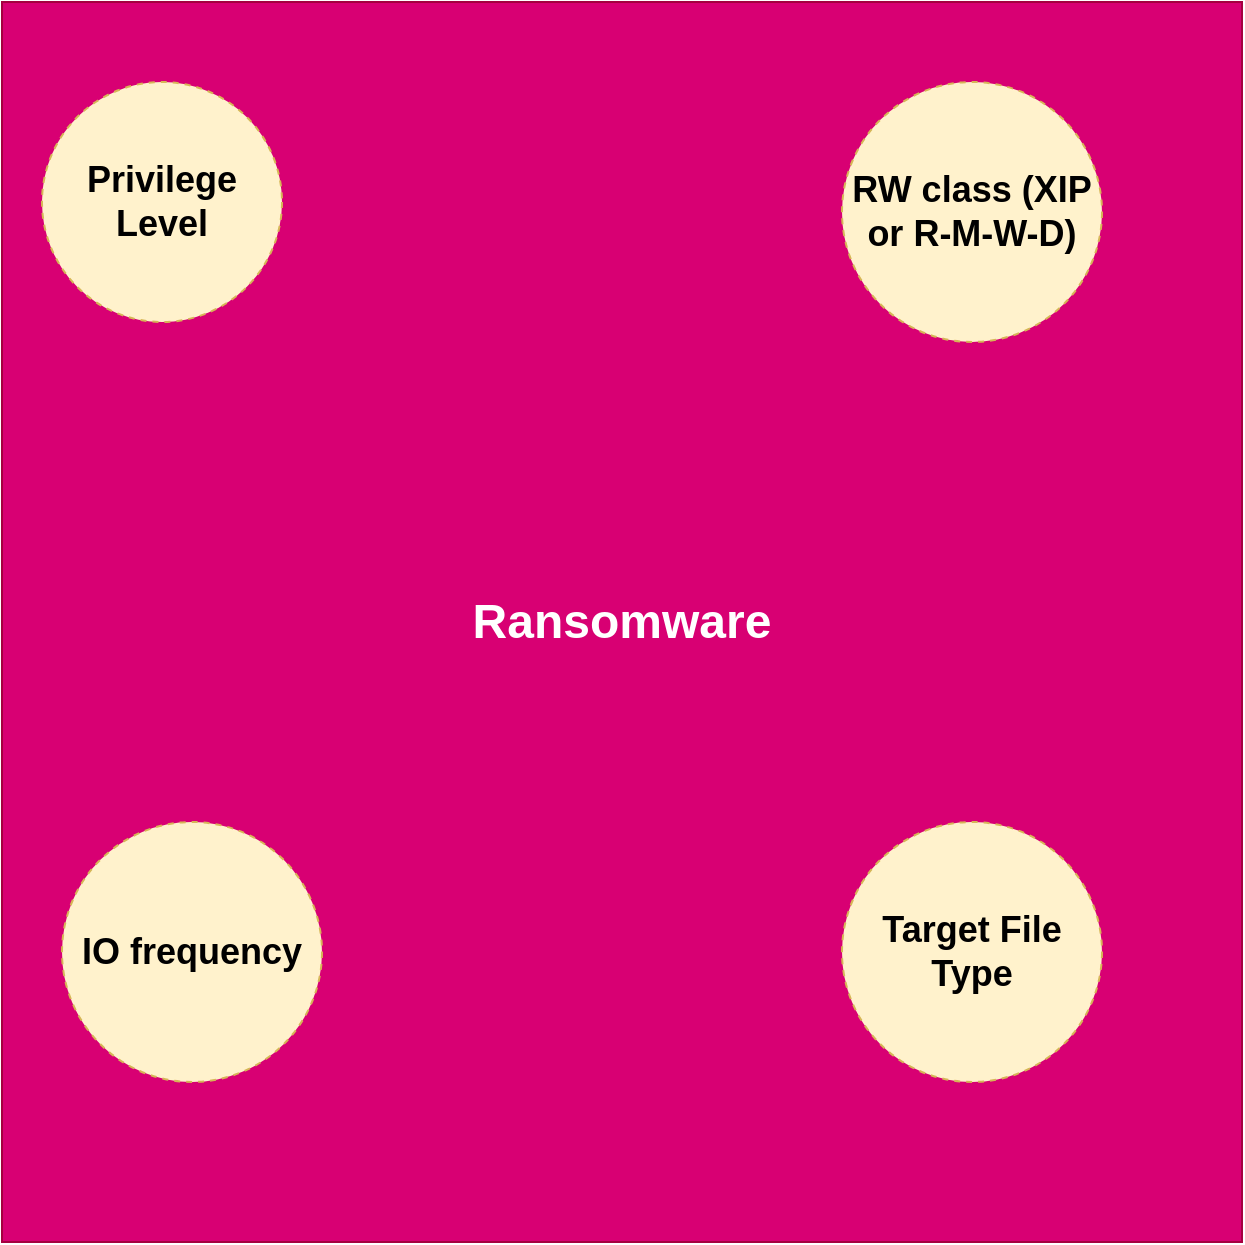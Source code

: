 <mxfile version="21.2.9" type="github">
  <diagram name="Page-1" id="0oWSdbC4oXfueJ1skG5o">
    <mxGraphModel dx="1434" dy="764" grid="1" gridSize="10" guides="1" tooltips="1" connect="1" arrows="1" fold="1" page="1" pageScale="1" pageWidth="850" pageHeight="1100" math="0" shadow="0">
      <root>
        <mxCell id="0" />
        <mxCell id="1" parent="0" />
        <mxCell id="sWSDrlq6geYxAhUQGkc7-1" value="&lt;h1&gt;Ransomware&lt;/h1&gt;" style="whiteSpace=wrap;html=1;aspect=fixed;fillColor=#d80073;strokeColor=#A50040;fontColor=#ffffff;" vertex="1" parent="1">
          <mxGeometry x="90" y="40" width="620" height="620" as="geometry" />
        </mxCell>
        <mxCell id="sWSDrlq6geYxAhUQGkc7-2" value="&lt;h2&gt;Privilege Level&lt;/h2&gt;" style="ellipse;whiteSpace=wrap;html=1;aspect=fixed;dashed=1;fillColor=#fff2cc;strokeColor=#d6b656;" vertex="1" parent="1">
          <mxGeometry x="110" y="80" width="120" height="120" as="geometry" />
        </mxCell>
        <mxCell id="sWSDrlq6geYxAhUQGkc7-3" value="&lt;h2&gt;RW class (XIP or R-M-W-D)&lt;/h2&gt;" style="ellipse;whiteSpace=wrap;html=1;aspect=fixed;dashed=1;fillColor=#fff2cc;strokeColor=#d6b656;" vertex="1" parent="1">
          <mxGeometry x="510" y="80" width="130" height="130" as="geometry" />
        </mxCell>
        <mxCell id="sWSDrlq6geYxAhUQGkc7-4" value="&lt;h2&gt;IO frequency&lt;/h2&gt;" style="ellipse;whiteSpace=wrap;html=1;aspect=fixed;dashed=1;fillColor=#fff2cc;strokeColor=#d6b656;" vertex="1" parent="1">
          <mxGeometry x="120" y="450" width="130" height="130" as="geometry" />
        </mxCell>
        <mxCell id="sWSDrlq6geYxAhUQGkc7-5" value="&lt;h2&gt;Target File Type&lt;/h2&gt;" style="ellipse;whiteSpace=wrap;html=1;aspect=fixed;dashed=1;fillColor=#fff2cc;strokeColor=#d6b656;" vertex="1" parent="1">
          <mxGeometry x="510" y="450" width="130" height="130" as="geometry" />
        </mxCell>
      </root>
    </mxGraphModel>
  </diagram>
</mxfile>

